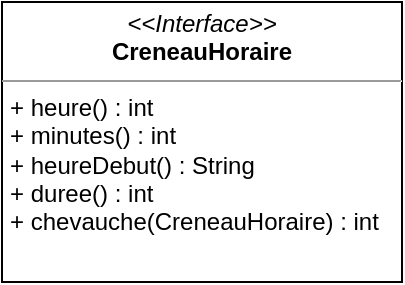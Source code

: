 <mxfile>
    <diagram id="ZR3wYVexTI3FMiNYxfi7" name="Page-1">
        <mxGraphModel dx="683" dy="393" grid="1" gridSize="10" guides="1" tooltips="1" connect="1" arrows="1" fold="1" page="1" pageScale="1" pageWidth="1169" pageHeight="827" math="0" shadow="0">
            <root>
                <mxCell id="0"/>
                <mxCell id="1" parent="0"/>
                <mxCell id="6" value="&lt;p style=&quot;margin: 0px ; margin-top: 4px ; text-align: center&quot;&gt;&lt;i&gt;&amp;lt;&amp;lt;Interface&amp;gt;&amp;gt;&lt;/i&gt;&lt;br&gt;&lt;b&gt;CreneauHoraire&lt;/b&gt;&lt;/p&gt;&lt;hr size=&quot;1&quot;&gt;&lt;p style=&quot;margin: 0px ; margin-left: 4px&quot;&gt;+ heure() : int&lt;/p&gt;&lt;p style=&quot;margin: 0px ; margin-left: 4px&quot;&gt;+ minutes() : int&lt;span&gt;&amp;nbsp;&lt;/span&gt;&lt;/p&gt;&lt;p style=&quot;margin: 0px ; margin-left: 4px&quot;&gt;+ heureDebut() : String&lt;/p&gt;&lt;p style=&quot;margin: 0px ; margin-left: 4px&quot;&gt;+ duree() : int&lt;/p&gt;&lt;p style=&quot;margin: 0px ; margin-left: 4px&quot;&gt;+ chevauche(CreneauHoraire) : int&lt;/p&gt;" style="verticalAlign=top;align=left;overflow=fill;fontSize=12;fontFamily=Helvetica;html=1;" vertex="1" parent="1">
                    <mxGeometry x="410" y="220" width="200" height="140" as="geometry"/>
                </mxCell>
            </root>
        </mxGraphModel>
    </diagram>
</mxfile>